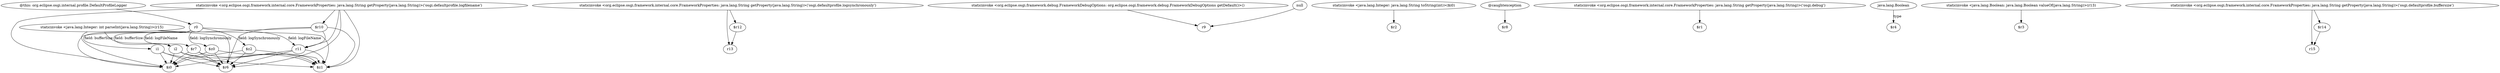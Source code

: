 digraph g {
0[label="i2"]
1[label="$z1"]
0->1[label=""]
2[label="$z2"]
3[label="$r6"]
2->3[label=""]
0->3[label=""]
4[label="$i0"]
2->4[label=""]
5[label="staticinvoke <org.eclipse.osgi.framework.internal.core.FrameworkProperties: java.lang.String getProperty(java.lang.String)>('osgi.defaultprofile.logfilename')"]
5->4[label=""]
6[label="r0"]
6->0[label="field: bufferSize"]
7[label="$r7"]
7->4[label=""]
8[label="$r10"]
9[label="r11"]
8->9[label=""]
10[label="staticinvoke <org.eclipse.osgi.framework.internal.core.FrameworkProperties: java.lang.String getProperty(java.lang.String)>('osgi.defaultprofile.logsynchronously')"]
11[label="r13"]
10->11[label=""]
2->1[label=""]
6->9[label="field: logFileName"]
5->1[label=""]
6->2[label="field: logSynchronously"]
7->3[label=""]
12[label="$z0"]
12->3[label=""]
8->3[label=""]
13[label="staticinvoke <org.eclipse.osgi.framework.debug.FrameworkDebugOptions: org.eclipse.osgi.framework.debug.FrameworkDebugOptions getDefault()>()"]
14[label="r9"]
13->14[label=""]
5->9[label=""]
9->1[label=""]
15[label="staticinvoke <java.lang.Integer: java.lang.String toString(int)>($i0)"]
16[label="$r2"]
15->16[label=""]
17[label="@caughtexception"]
18[label="$r8"]
17->18[label=""]
7->1[label=""]
19[label="i1"]
19->3[label=""]
20[label="staticinvoke <org.eclipse.osgi.framework.internal.core.FrameworkProperties: java.lang.String getProperty(java.lang.String)>('osgi.debug')"]
21[label="$r1"]
20->21[label=""]
6->7[label="field: logFileName"]
22[label="$r12"]
22->11[label=""]
10->22[label=""]
19->1[label=""]
23[label="staticinvoke <java.lang.Integer: int parseInt(java.lang.String)>(r15)"]
23->1[label=""]
24[label="java.lang.Boolean"]
25[label="$r4"]
24->25[label="type"]
9->4[label=""]
23->3[label=""]
26[label="staticinvoke <java.lang.Boolean: java.lang.Boolean valueOf(java.lang.String)>(r13)"]
27[label="$r3"]
26->27[label=""]
28[label="staticinvoke <org.eclipse.osgi.framework.internal.core.FrameworkProperties: java.lang.String getProperty(java.lang.String)>('osgi.defaultprofile.buffersize')"]
29[label="r15"]
28->29[label=""]
30[label="null"]
30->14[label=""]
8->4[label=""]
6->19[label="field: bufferSize"]
12->4[label=""]
5->8[label=""]
23->0[label=""]
23->4[label=""]
31[label="@this: org.eclipse.osgi.internal.profile.DefaultProfileLogger"]
31->6[label=""]
19->4[label=""]
5->3[label=""]
0->4[label=""]
32[label="$r14"]
32->29[label=""]
28->32[label=""]
6->12[label="field: logSynchronously"]
9->3[label=""]
12->1[label=""]
8->1[label=""]
}